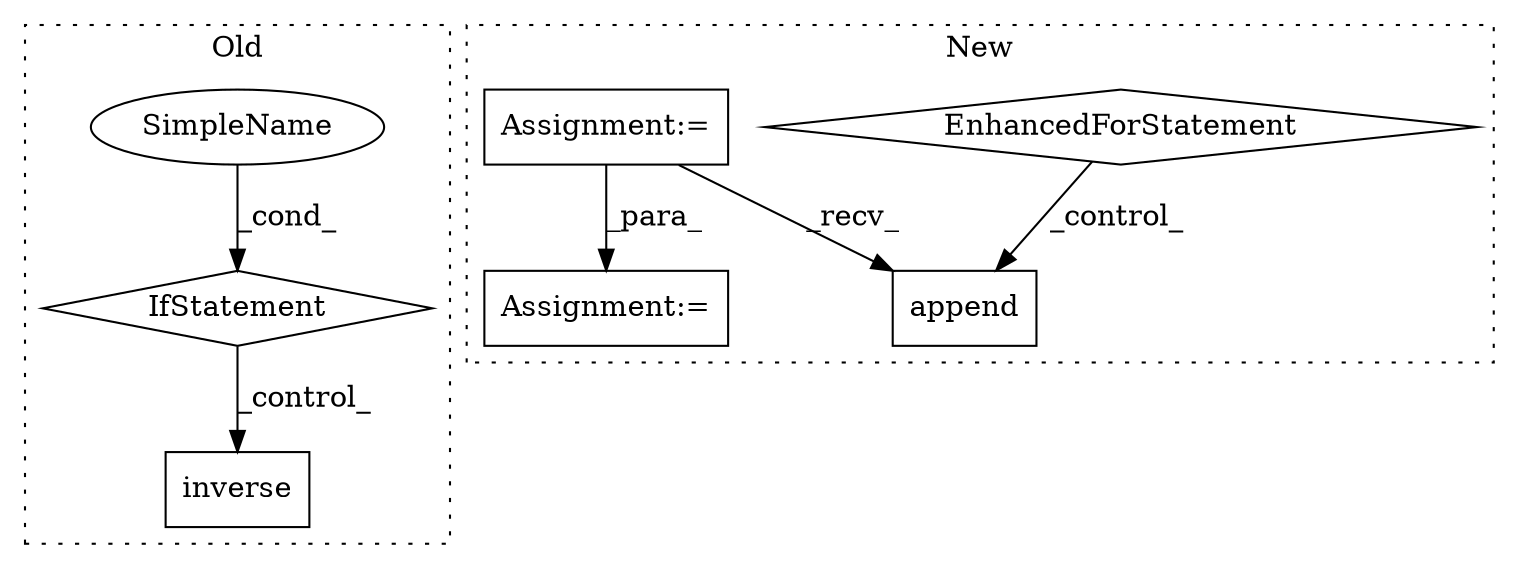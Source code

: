 digraph G {
subgraph cluster0 {
1 [label="inverse" a="32" s="5179,5198" l="8,1" shape="box"];
4 [label="IfStatement" a="25" s="5103,5119" l="4,2" shape="diamond"];
5 [label="SimpleName" a="42" s="" l="" shape="ellipse"];
label = "Old";
style="dotted";
}
subgraph cluster1 {
2 [label="append" a="32" s="2566,2669" l="7,1" shape="box"];
3 [label="EnhancedForStatement" a="70" s="2458,2545" l="53,2" shape="diamond"];
6 [label="Assignment:=" a="7" s="2440" l="1" shape="box"];
7 [label="Assignment:=" a="7" s="2692" l="1" shape="box"];
label = "New";
style="dotted";
}
3 -> 2 [label="_control_"];
4 -> 1 [label="_control_"];
5 -> 4 [label="_cond_"];
6 -> 7 [label="_para_"];
6 -> 2 [label="_recv_"];
}